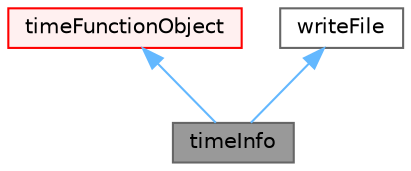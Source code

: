 digraph "timeInfo"
{
 // LATEX_PDF_SIZE
  bgcolor="transparent";
  edge [fontname=Helvetica,fontsize=10,labelfontname=Helvetica,labelfontsize=10];
  node [fontname=Helvetica,fontsize=10,shape=box,height=0.2,width=0.4];
  Node1 [id="Node000001",label="timeInfo",height=0.2,width=0.4,color="gray40", fillcolor="grey60", style="filled", fontcolor="black",tooltip="Writes the run time (time-step), cpuTime and clockTime - optionally with cpuTime and clockTime change..."];
  Node2 -> Node1 [id="edge1_Node000001_Node000002",dir="back",color="steelblue1",style="solid",tooltip=" "];
  Node2 [id="Node000002",label="timeFunctionObject",height=0.2,width=0.4,color="red", fillcolor="#FFF0F0", style="filled",URL="$classFoam_1_1functionObjects_1_1timeFunctionObject.html",tooltip="Virtual base class for function objects with a reference to Time."];
  Node4 -> Node1 [id="edge2_Node000001_Node000004",dir="back",color="steelblue1",style="solid",tooltip=" "];
  Node4 [id="Node000004",label="writeFile",height=0.2,width=0.4,color="gray40", fillcolor="white", style="filled",URL="$classFoam_1_1functionObjects_1_1writeFile.html",tooltip="Base class for writing single files from the function objects."];
}
